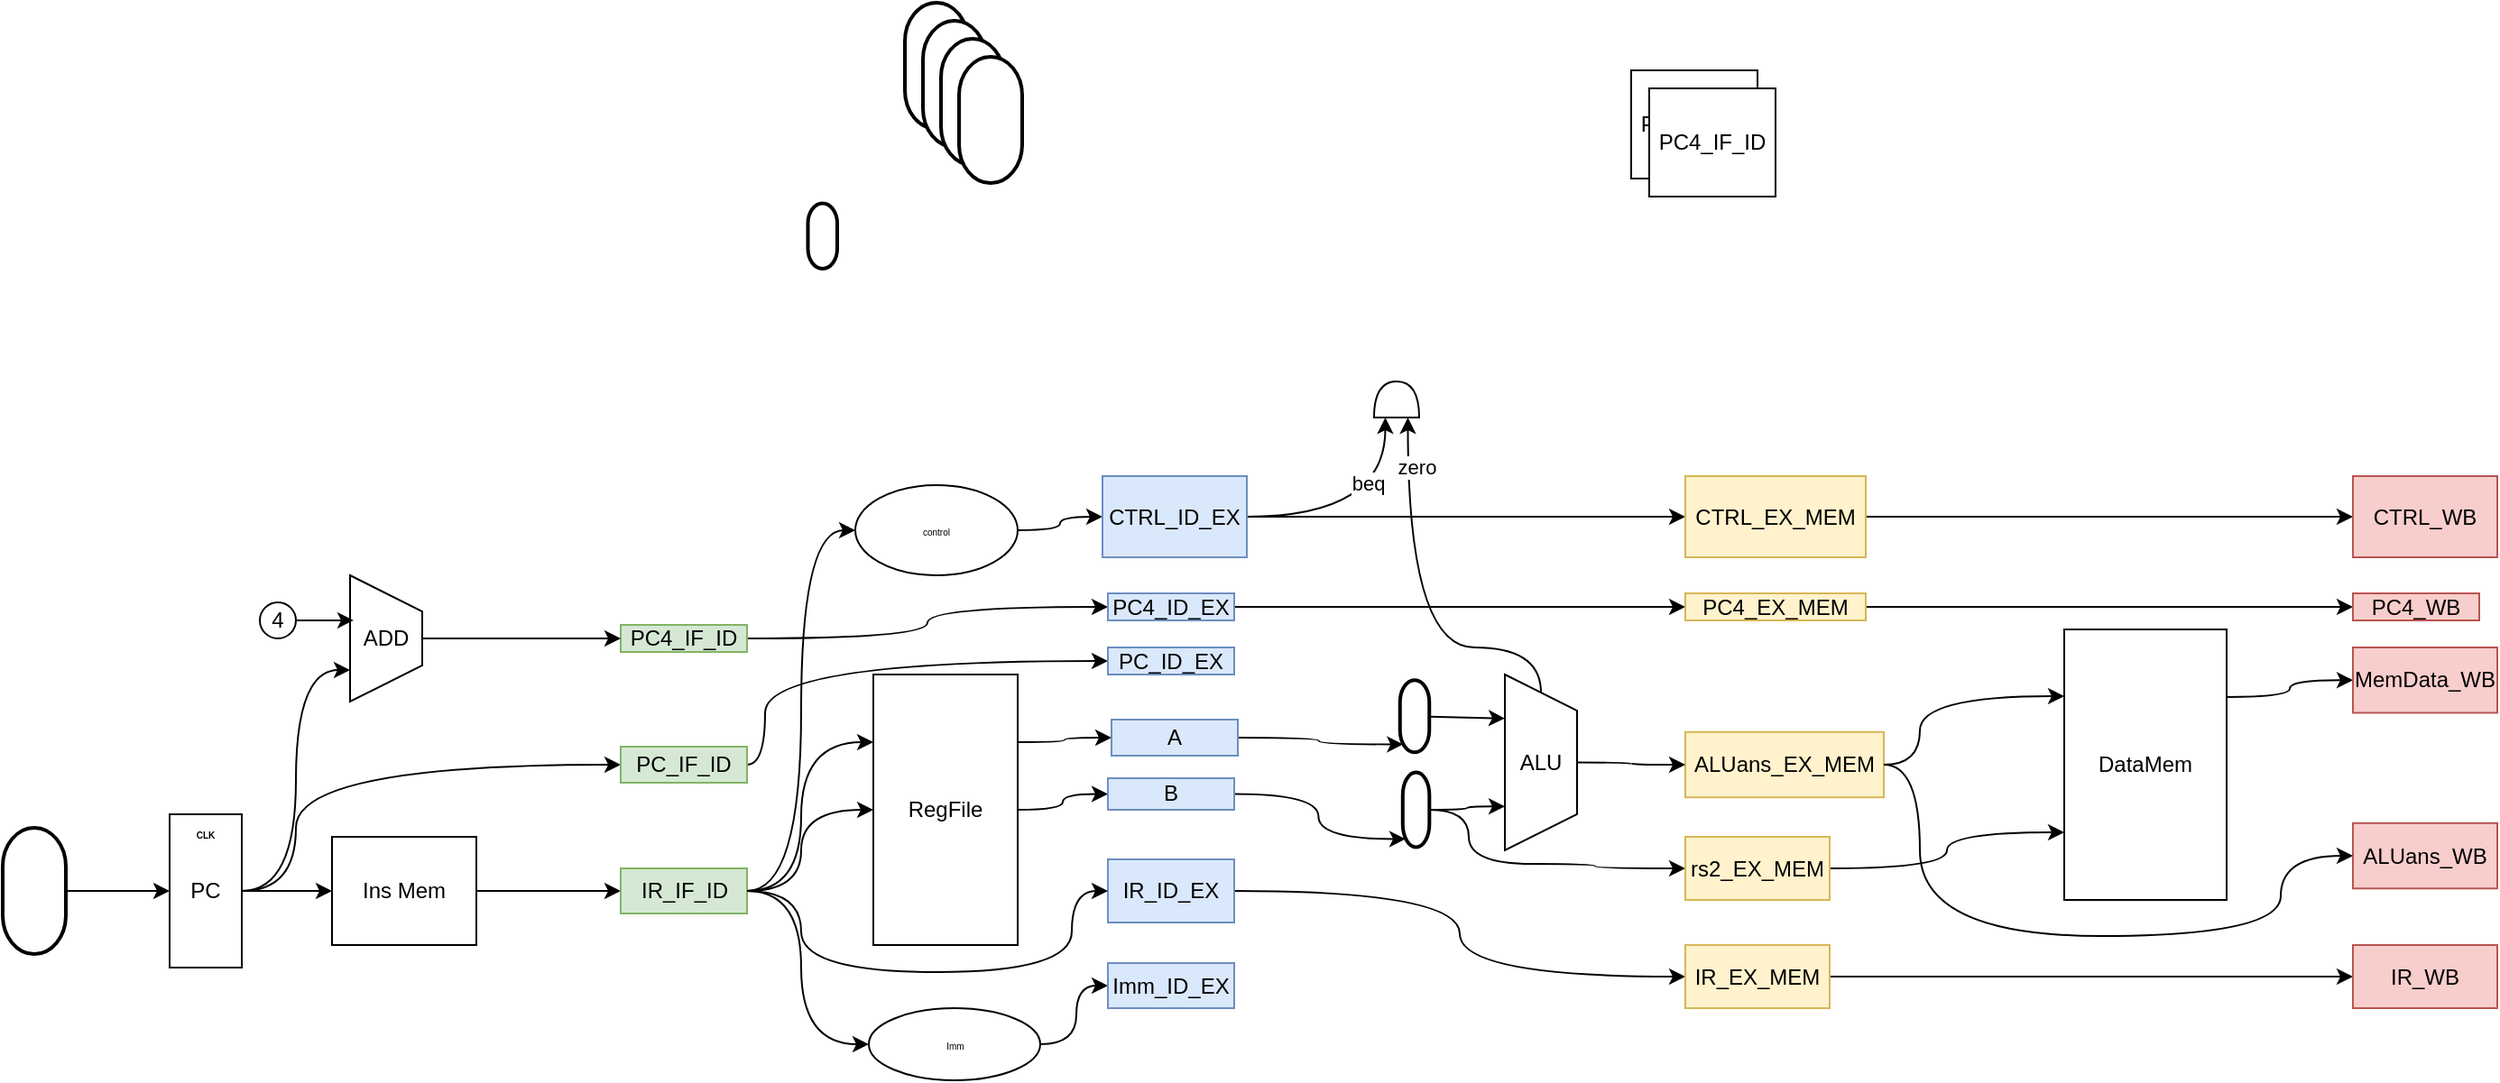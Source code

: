 <mxfile version="14.6.13" type="github">
  <diagram id="iIHYUd3_f0RwSLK5Qi1C" name="Page-1">
    <mxGraphModel dx="865" dy="457" grid="1" gridSize="10" guides="1" tooltips="1" connect="1" arrows="1" fold="1" page="1" pageScale="1" pageWidth="1654" pageHeight="2336" math="0" shadow="0">
      <root>
        <mxCell id="0" />
        <mxCell id="1" parent="0" />
        <mxCell id="OzW8gkyC8wNDTE9PfF5A-3" style="edgeStyle=orthogonalEdgeStyle;orthogonalLoop=1;jettySize=auto;html=1;exitX=1;exitY=0.5;exitDx=0;exitDy=0;entryX=0;entryY=0.5;entryDx=0;entryDy=0;curved=1;" edge="1" parent="1" source="OzW8gkyC8wNDTE9PfF5A-1" target="OzW8gkyC8wNDTE9PfF5A-2">
          <mxGeometry relative="1" as="geometry" />
        </mxCell>
        <mxCell id="OzW8gkyC8wNDTE9PfF5A-16" style="edgeStyle=orthogonalEdgeStyle;orthogonalLoop=1;jettySize=auto;html=1;exitX=1;exitY=0.5;exitDx=0;exitDy=0;entryX=0;entryY=0.5;entryDx=0;entryDy=0;curved=1;" edge="1" parent="1" source="OzW8gkyC8wNDTE9PfF5A-1" target="OzW8gkyC8wNDTE9PfF5A-12">
          <mxGeometry relative="1" as="geometry">
            <Array as="points">
              <mxPoint x="300" y="635" />
              <mxPoint x="300" y="565" />
            </Array>
          </mxGeometry>
        </mxCell>
        <mxCell id="OzW8gkyC8wNDTE9PfF5A-19" style="edgeStyle=orthogonalEdgeStyle;orthogonalLoop=1;jettySize=auto;html=1;exitX=1;exitY=0.5;exitDx=0;exitDy=0;entryX=0.75;entryY=1;entryDx=0;entryDy=0;curved=1;" edge="1" parent="1" source="OzW8gkyC8wNDTE9PfF5A-1" target="OzW8gkyC8wNDTE9PfF5A-17">
          <mxGeometry relative="1" as="geometry" />
        </mxCell>
        <mxCell id="OzW8gkyC8wNDTE9PfF5A-1" value="PC" style="whiteSpace=wrap;html=1;" vertex="1" parent="1">
          <mxGeometry x="230" y="592.5" width="40" height="85" as="geometry" />
        </mxCell>
        <mxCell id="OzW8gkyC8wNDTE9PfF5A-15" style="edgeStyle=orthogonalEdgeStyle;orthogonalLoop=1;jettySize=auto;html=1;exitX=1;exitY=0.5;exitDx=0;exitDy=0;entryX=0;entryY=0.5;entryDx=0;entryDy=0;curved=1;" edge="1" parent="1" source="OzW8gkyC8wNDTE9PfF5A-2" target="OzW8gkyC8wNDTE9PfF5A-11">
          <mxGeometry relative="1" as="geometry" />
        </mxCell>
        <mxCell id="OzW8gkyC8wNDTE9PfF5A-2" value="Ins Mem" style="whiteSpace=wrap;html=1;" vertex="1" parent="1">
          <mxGeometry x="320" y="605" width="80" height="60" as="geometry" />
        </mxCell>
        <mxCell id="OzW8gkyC8wNDTE9PfF5A-73" style="edgeStyle=orthogonalEdgeStyle;orthogonalLoop=1;jettySize=auto;html=1;entryX=0;entryY=0.5;entryDx=0;entryDy=0;fontSize=5;curved=1;" edge="1" parent="1" source="OzW8gkyC8wNDTE9PfF5A-12" target="OzW8gkyC8wNDTE9PfF5A-71">
          <mxGeometry relative="1" as="geometry">
            <Array as="points">
              <mxPoint x="560" y="565" />
              <mxPoint x="560" y="508" />
            </Array>
          </mxGeometry>
        </mxCell>
        <mxCell id="OzW8gkyC8wNDTE9PfF5A-12" value="PC_IF_ID" style="whiteSpace=wrap;html=1;labelBackgroundColor=none;labelBorderColor=none;fillColor=#d5e8d4;strokeColor=#82b366;" vertex="1" parent="1">
          <mxGeometry x="480" y="555" width="70" height="20" as="geometry" />
        </mxCell>
        <mxCell id="OzW8gkyC8wNDTE9PfF5A-74" style="edgeStyle=orthogonalEdgeStyle;orthogonalLoop=1;jettySize=auto;html=1;exitX=1;exitY=0.5;exitDx=0;exitDy=0;entryX=0;entryY=0.5;entryDx=0;entryDy=0;fontSize=5;curved=1;" edge="1" parent="1" source="OzW8gkyC8wNDTE9PfF5A-13" target="OzW8gkyC8wNDTE9PfF5A-70">
          <mxGeometry relative="1" as="geometry" />
        </mxCell>
        <mxCell id="OzW8gkyC8wNDTE9PfF5A-13" value="PC4_IF_ID" style="whiteSpace=wrap;html=1;labelBackgroundColor=none;labelBorderColor=none;fillColor=#d5e8d4;strokeColor=#82b366;" vertex="1" parent="1">
          <mxGeometry x="480" y="487.5" width="70" height="15" as="geometry" />
        </mxCell>
        <mxCell id="OzW8gkyC8wNDTE9PfF5A-18" style="edgeStyle=orthogonalEdgeStyle;orthogonalLoop=1;jettySize=auto;html=1;entryX=0;entryY=0.5;entryDx=0;entryDy=0;curved=1;" edge="1" parent="1" source="OzW8gkyC8wNDTE9PfF5A-17" target="OzW8gkyC8wNDTE9PfF5A-13">
          <mxGeometry relative="1" as="geometry" />
        </mxCell>
        <mxCell id="OzW8gkyC8wNDTE9PfF5A-17" value="ADD" style="shape=trapezoid;perimeter=trapezoidPerimeter;whiteSpace=wrap;html=1;fixedSize=1;direction=south;" vertex="1" parent="1">
          <mxGeometry x="330" y="460" width="40" height="70" as="geometry" />
        </mxCell>
        <mxCell id="OzW8gkyC8wNDTE9PfF5A-25" style="edgeStyle=orthogonalEdgeStyle;orthogonalLoop=1;jettySize=auto;html=1;entryX=0.357;entryY=0.95;entryDx=0;entryDy=0;entryPerimeter=0;curved=1;" edge="1" parent="1" source="OzW8gkyC8wNDTE9PfF5A-22" target="OzW8gkyC8wNDTE9PfF5A-17">
          <mxGeometry relative="1" as="geometry" />
        </mxCell>
        <mxCell id="OzW8gkyC8wNDTE9PfF5A-22" value="4" style="ellipse;whiteSpace=wrap;html=1;aspect=fixed;" vertex="1" parent="1">
          <mxGeometry x="280" y="475" width="20" height="20" as="geometry" />
        </mxCell>
        <mxCell id="OzW8gkyC8wNDTE9PfF5A-36" style="edgeStyle=orthogonalEdgeStyle;orthogonalLoop=1;jettySize=auto;html=1;exitX=0.5;exitY=0;exitDx=0;exitDy=0;exitPerimeter=0;curved=1;" edge="1" parent="1" source="OzW8gkyC8wNDTE9PfF5A-27" target="OzW8gkyC8wNDTE9PfF5A-1">
          <mxGeometry relative="1" as="geometry" />
        </mxCell>
        <mxCell id="OzW8gkyC8wNDTE9PfF5A-27" value="" style="strokeWidth=2;html=1;shape=mxgraph.flowchart.terminator;whiteSpace=wrap;rotation=90;" vertex="1" parent="1">
          <mxGeometry x="120" y="617.5" width="70" height="35" as="geometry" />
        </mxCell>
        <mxCell id="OzW8gkyC8wNDTE9PfF5A-28" value="" style="strokeWidth=2;html=1;shape=mxgraph.flowchart.terminator;whiteSpace=wrap;rotation=90;" vertex="1" parent="1">
          <mxGeometry x="620" y="160" width="70" height="35" as="geometry" />
        </mxCell>
        <mxCell id="OzW8gkyC8wNDTE9PfF5A-32" value="" style="strokeWidth=2;html=1;shape=mxgraph.flowchart.terminator;whiteSpace=wrap;rotation=90;" vertex="1" parent="1">
          <mxGeometry x="630" y="170" width="70" height="35" as="geometry" />
        </mxCell>
        <mxCell id="OzW8gkyC8wNDTE9PfF5A-33" value="" style="strokeWidth=2;html=1;shape=mxgraph.flowchart.terminator;whiteSpace=wrap;rotation=90;" vertex="1" parent="1">
          <mxGeometry x="640" y="180" width="70" height="35" as="geometry" />
        </mxCell>
        <mxCell id="OzW8gkyC8wNDTE9PfF5A-34" value="" style="strokeWidth=2;html=1;shape=mxgraph.flowchart.terminator;whiteSpace=wrap;rotation=90;" vertex="1" parent="1">
          <mxGeometry x="650" y="190" width="70" height="35" as="geometry" />
        </mxCell>
        <mxCell id="OzW8gkyC8wNDTE9PfF5A-35" value="" style="strokeWidth=2;html=1;shape=mxgraph.flowchart.terminator;whiteSpace=wrap;rotation=90;" vertex="1" parent="1">
          <mxGeometry x="573.75" y="263.75" width="36.25" height="16.25" as="geometry" />
        </mxCell>
        <mxCell id="OzW8gkyC8wNDTE9PfF5A-68" style="edgeStyle=orthogonalEdgeStyle;orthogonalLoop=1;jettySize=auto;html=1;exitX=1;exitY=0.25;exitDx=0;exitDy=0;entryX=0;entryY=0.5;entryDx=0;entryDy=0;fontSize=5;curved=1;" edge="1" parent="1" source="OzW8gkyC8wNDTE9PfF5A-41" target="OzW8gkyC8wNDTE9PfF5A-66">
          <mxGeometry relative="1" as="geometry" />
        </mxCell>
        <mxCell id="OzW8gkyC8wNDTE9PfF5A-69" style="edgeStyle=orthogonalEdgeStyle;orthogonalLoop=1;jettySize=auto;html=1;exitX=1;exitY=0.5;exitDx=0;exitDy=0;fontSize=5;curved=1;" edge="1" parent="1" source="OzW8gkyC8wNDTE9PfF5A-41" target="OzW8gkyC8wNDTE9PfF5A-65">
          <mxGeometry relative="1" as="geometry" />
        </mxCell>
        <mxCell id="OzW8gkyC8wNDTE9PfF5A-41" value="RegFile" style="whiteSpace=wrap;html=1;" vertex="1" parent="1">
          <mxGeometry x="620" y="515" width="80" height="150" as="geometry" />
        </mxCell>
        <mxCell id="OzW8gkyC8wNDTE9PfF5A-44" value="" style="whiteSpace=wrap;html=1;labelBackgroundColor=none;labelBorderColor=none;fillColor=#d5e8d4;strokeColor=#82b366;" vertex="1" connectable="0" parent="1">
          <mxGeometry x="480" y="622.5" width="70" height="25" as="geometry" />
        </mxCell>
        <mxCell id="OzW8gkyC8wNDTE9PfF5A-11" value="IR_IF_ID" style="html=1;fillColor=#d5e8d4;strokeColor=#82b366;" vertex="1" parent="OzW8gkyC8wNDTE9PfF5A-44">
          <mxGeometry width="70" height="25" as="geometry" />
        </mxCell>
        <mxCell id="OzW8gkyC8wNDTE9PfF5A-49" value="&lt;b&gt;CLK&lt;/b&gt;" style="text;html=1;strokeColor=none;fillColor=none;align=center;verticalAlign=middle;whiteSpace=wrap;fontSize=5;" vertex="1" parent="1">
          <mxGeometry x="230" y="592.5" width="40" height="20" as="geometry" />
        </mxCell>
        <mxCell id="OzW8gkyC8wNDTE9PfF5A-51" style="edgeStyle=orthogonalEdgeStyle;orthogonalLoop=1;jettySize=auto;html=1;entryX=0;entryY=0.25;entryDx=0;entryDy=0;fontSize=5;curved=1;" edge="1" parent="1" source="OzW8gkyC8wNDTE9PfF5A-11" target="OzW8gkyC8wNDTE9PfF5A-41">
          <mxGeometry relative="1" as="geometry">
            <Array as="points">
              <mxPoint x="580" y="635" />
              <mxPoint x="580" y="553" />
            </Array>
          </mxGeometry>
        </mxCell>
        <mxCell id="OzW8gkyC8wNDTE9PfF5A-52" style="edgeStyle=orthogonalEdgeStyle;orthogonalLoop=1;jettySize=auto;html=1;fontSize=5;curved=1;" edge="1" parent="1" source="OzW8gkyC8wNDTE9PfF5A-11" target="OzW8gkyC8wNDTE9PfF5A-41">
          <mxGeometry relative="1" as="geometry">
            <Array as="points">
              <mxPoint x="580" y="635" />
              <mxPoint x="580" y="590" />
            </Array>
          </mxGeometry>
        </mxCell>
        <mxCell id="OzW8gkyC8wNDTE9PfF5A-75" style="edgeStyle=orthogonalEdgeStyle;orthogonalLoop=1;jettySize=auto;html=1;entryX=0;entryY=0.5;entryDx=0;entryDy=0;fontSize=5;curved=1;" edge="1" parent="1" source="OzW8gkyC8wNDTE9PfF5A-53" target="OzW8gkyC8wNDTE9PfF5A-64">
          <mxGeometry relative="1" as="geometry" />
        </mxCell>
        <mxCell id="OzW8gkyC8wNDTE9PfF5A-53" value="control" style="ellipse;whiteSpace=wrap;html=1;fontSize=5;" vertex="1" parent="1">
          <mxGeometry x="610" y="410" width="90" height="50" as="geometry" />
        </mxCell>
        <mxCell id="OzW8gkyC8wNDTE9PfF5A-54" style="edgeStyle=orthogonalEdgeStyle;orthogonalLoop=1;jettySize=auto;html=1;entryX=0;entryY=0.5;entryDx=0;entryDy=0;fontSize=5;curved=1;" edge="1" parent="1" source="OzW8gkyC8wNDTE9PfF5A-11" target="OzW8gkyC8wNDTE9PfF5A-53">
          <mxGeometry relative="1" as="geometry" />
        </mxCell>
        <mxCell id="OzW8gkyC8wNDTE9PfF5A-81" style="edgeStyle=orthogonalEdgeStyle;orthogonalLoop=1;jettySize=auto;html=1;entryX=0;entryY=0.5;entryDx=0;entryDy=0;fontSize=5;curved=1;" edge="1" parent="1" source="OzW8gkyC8wNDTE9PfF5A-55" target="OzW8gkyC8wNDTE9PfF5A-61">
          <mxGeometry relative="1" as="geometry" />
        </mxCell>
        <mxCell id="OzW8gkyC8wNDTE9PfF5A-55" value="Imm" style="ellipse;whiteSpace=wrap;html=1;fontSize=5;" vertex="1" parent="1">
          <mxGeometry x="617.5" y="700" width="95" height="40" as="geometry" />
        </mxCell>
        <mxCell id="OzW8gkyC8wNDTE9PfF5A-56" style="edgeStyle=orthogonalEdgeStyle;orthogonalLoop=1;jettySize=auto;html=1;entryX=0;entryY=0.5;entryDx=0;entryDy=0;fontSize=5;curved=1;" edge="1" parent="1" source="OzW8gkyC8wNDTE9PfF5A-11" target="OzW8gkyC8wNDTE9PfF5A-55">
          <mxGeometry relative="1" as="geometry">
            <Array as="points">
              <mxPoint x="580" y="635" />
              <mxPoint x="580" y="720" />
            </Array>
          </mxGeometry>
        </mxCell>
        <mxCell id="OzW8gkyC8wNDTE9PfF5A-57" value="PC4_IF_ID" style="whiteSpace=wrap;html=1;" vertex="1" parent="1">
          <mxGeometry x="1040" y="180" width="70" height="60" as="geometry" />
        </mxCell>
        <mxCell id="OzW8gkyC8wNDTE9PfF5A-59" value="PC4_IF_ID" style="whiteSpace=wrap;html=1;" vertex="1" parent="1">
          <mxGeometry x="1050" y="190" width="70" height="60" as="geometry" />
        </mxCell>
        <mxCell id="OzW8gkyC8wNDTE9PfF5A-115" style="edgeStyle=orthogonalEdgeStyle;orthogonalLoop=1;jettySize=auto;html=1;entryX=0;entryY=0.25;entryDx=0;entryDy=0;curved=1;" edge="1" parent="1" source="OzW8gkyC8wNDTE9PfF5A-60" target="OzW8gkyC8wNDTE9PfF5A-113">
          <mxGeometry relative="1" as="geometry">
            <Array as="points">
              <mxPoint x="1200" y="565" />
              <mxPoint x="1200" y="527" />
              <mxPoint x="1280" y="527" />
            </Array>
          </mxGeometry>
        </mxCell>
        <mxCell id="OzW8gkyC8wNDTE9PfF5A-60" value="ALUans_EX_MEM" style="whiteSpace=wrap;html=1;fillColor=#fff2cc;strokeColor=#d6b656;" vertex="1" parent="1">
          <mxGeometry x="1070" y="546.87" width="110" height="36.25" as="geometry" />
        </mxCell>
        <mxCell id="OzW8gkyC8wNDTE9PfF5A-61" value="Imm_ID_EX" style="whiteSpace=wrap;html=1;fillColor=#dae8fc;strokeColor=#6c8ebf;" vertex="1" parent="1">
          <mxGeometry x="750" y="675" width="70" height="25" as="geometry" />
        </mxCell>
        <mxCell id="OzW8gkyC8wNDTE9PfF5A-100" style="edgeStyle=orthogonalEdgeStyle;orthogonalLoop=1;jettySize=auto;html=1;entryX=0;entryY=0.5;entryDx=0;entryDy=0;fontSize=5;curved=1;" edge="1" parent="1" source="OzW8gkyC8wNDTE9PfF5A-63" target="OzW8gkyC8wNDTE9PfF5A-99">
          <mxGeometry relative="1" as="geometry" />
        </mxCell>
        <mxCell id="OzW8gkyC8wNDTE9PfF5A-63" value="IR_ID_EX" style="whiteSpace=wrap;html=1;fillColor=#dae8fc;strokeColor=#6c8ebf;" vertex="1" parent="1">
          <mxGeometry x="750" y="617.5" width="70" height="35" as="geometry" />
        </mxCell>
        <mxCell id="OzW8gkyC8wNDTE9PfF5A-107" style="edgeStyle=orthogonalEdgeStyle;orthogonalLoop=1;jettySize=auto;html=1;entryX=0;entryY=0.5;entryDx=0;entryDy=0;fontSize=5;curved=1;" edge="1" parent="1" source="OzW8gkyC8wNDTE9PfF5A-64" target="OzW8gkyC8wNDTE9PfF5A-106">
          <mxGeometry relative="1" as="geometry" />
        </mxCell>
        <mxCell id="OzW8gkyC8wNDTE9PfF5A-132" style="edgeStyle=orthogonalEdgeStyle;rounded=0;orthogonalLoop=1;jettySize=auto;html=1;entryX=0;entryY=0.25;entryDx=0;entryDy=0;entryPerimeter=0;curved=1;" edge="1" parent="1" source="OzW8gkyC8wNDTE9PfF5A-64" target="OzW8gkyC8wNDTE9PfF5A-131">
          <mxGeometry relative="1" as="geometry" />
        </mxCell>
        <mxCell id="OzW8gkyC8wNDTE9PfF5A-134" value="beq" style="edgeLabel;html=1;align=center;verticalAlign=middle;resizable=0;points=[];" vertex="1" connectable="0" parent="OzW8gkyC8wNDTE9PfF5A-132">
          <mxGeometry x="0.459" y="10" relative="1" as="geometry">
            <mxPoint as="offset" />
          </mxGeometry>
        </mxCell>
        <mxCell id="OzW8gkyC8wNDTE9PfF5A-64" value="CTRL_ID_EX" style="whiteSpace=wrap;html=1;fillColor=#dae8fc;strokeColor=#6c8ebf;" vertex="1" parent="1">
          <mxGeometry x="747" y="405" width="80" height="45" as="geometry" />
        </mxCell>
        <mxCell id="OzW8gkyC8wNDTE9PfF5A-97" style="edgeStyle=orthogonalEdgeStyle;orthogonalLoop=1;jettySize=auto;html=1;entryX=0.89;entryY=0.89;entryDx=0;entryDy=0;entryPerimeter=0;fontSize=5;curved=1;" edge="1" parent="1" source="OzW8gkyC8wNDTE9PfF5A-65" target="OzW8gkyC8wNDTE9PfF5A-90">
          <mxGeometry relative="1" as="geometry" />
        </mxCell>
        <mxCell id="OzW8gkyC8wNDTE9PfF5A-65" value="B" style="whiteSpace=wrap;html=1;fillColor=#dae8fc;strokeColor=#6c8ebf;" vertex="1" parent="1">
          <mxGeometry x="750" y="572.5" width="70" height="17.5" as="geometry" />
        </mxCell>
        <mxCell id="OzW8gkyC8wNDTE9PfF5A-96" style="edgeStyle=orthogonalEdgeStyle;orthogonalLoop=1;jettySize=auto;html=1;entryX=0.89;entryY=0.89;entryDx=0;entryDy=0;entryPerimeter=0;fontSize=5;curved=1;" edge="1" parent="1" source="OzW8gkyC8wNDTE9PfF5A-66" target="OzW8gkyC8wNDTE9PfF5A-84">
          <mxGeometry relative="1" as="geometry" />
        </mxCell>
        <mxCell id="OzW8gkyC8wNDTE9PfF5A-66" value="A" style="whiteSpace=wrap;html=1;fillColor=#dae8fc;strokeColor=#6c8ebf;" vertex="1" parent="1">
          <mxGeometry x="752" y="540" width="70" height="20" as="geometry" />
        </mxCell>
        <mxCell id="OzW8gkyC8wNDTE9PfF5A-105" style="edgeStyle=orthogonalEdgeStyle;orthogonalLoop=1;jettySize=auto;html=1;entryX=0;entryY=0.5;entryDx=0;entryDy=0;fontSize=5;curved=1;" edge="1" parent="1" source="OzW8gkyC8wNDTE9PfF5A-70" target="OzW8gkyC8wNDTE9PfF5A-104">
          <mxGeometry relative="1" as="geometry" />
        </mxCell>
        <mxCell id="OzW8gkyC8wNDTE9PfF5A-70" value="PC4_ID_EX" style="whiteSpace=wrap;html=1;fillColor=#dae8fc;strokeColor=#6c8ebf;" vertex="1" parent="1">
          <mxGeometry x="750" y="470" width="70" height="15" as="geometry" />
        </mxCell>
        <mxCell id="OzW8gkyC8wNDTE9PfF5A-71" value="PC_ID_EX" style="whiteSpace=wrap;html=1;fillColor=#dae8fc;strokeColor=#6c8ebf;" vertex="1" parent="1">
          <mxGeometry x="750" y="500" width="70" height="15" as="geometry" />
        </mxCell>
        <mxCell id="OzW8gkyC8wNDTE9PfF5A-77" style="edgeStyle=orthogonalEdgeStyle;orthogonalLoop=1;jettySize=auto;html=1;entryX=0;entryY=0.5;entryDx=0;entryDy=0;fontSize=5;curved=1;" edge="1" parent="1" source="OzW8gkyC8wNDTE9PfF5A-11" target="OzW8gkyC8wNDTE9PfF5A-63">
          <mxGeometry relative="1" as="geometry">
            <Array as="points">
              <mxPoint x="580" y="635" />
              <mxPoint x="580" y="680" />
              <mxPoint x="730" y="680" />
              <mxPoint x="730" y="635" />
            </Array>
          </mxGeometry>
        </mxCell>
        <mxCell id="OzW8gkyC8wNDTE9PfF5A-98" style="edgeStyle=orthogonalEdgeStyle;orthogonalLoop=1;jettySize=auto;html=1;entryX=0;entryY=0.5;entryDx=0;entryDy=0;fontSize=5;curved=1;" edge="1" parent="1" source="OzW8gkyC8wNDTE9PfF5A-82" target="OzW8gkyC8wNDTE9PfF5A-60">
          <mxGeometry relative="1" as="geometry" />
        </mxCell>
        <mxCell id="OzW8gkyC8wNDTE9PfF5A-133" style="edgeStyle=orthogonalEdgeStyle;curved=1;rounded=0;orthogonalLoop=1;jettySize=auto;html=1;exitX=0;exitY=0.5;exitDx=0;exitDy=0;entryX=0;entryY=0.75;entryDx=0;entryDy=0;entryPerimeter=0;" edge="1" parent="1" source="OzW8gkyC8wNDTE9PfF5A-82" target="OzW8gkyC8wNDTE9PfF5A-131">
          <mxGeometry relative="1" as="geometry">
            <Array as="points">
              <mxPoint x="990" y="500" />
              <mxPoint x="916" y="500" />
            </Array>
          </mxGeometry>
        </mxCell>
        <mxCell id="OzW8gkyC8wNDTE9PfF5A-135" value="zero" style="edgeLabel;html=1;align=center;verticalAlign=middle;resizable=0;points=[];" vertex="1" connectable="0" parent="OzW8gkyC8wNDTE9PfF5A-133">
          <mxGeometry x="0.596" y="-2" relative="1" as="geometry">
            <mxPoint x="2" y="-18" as="offset" />
          </mxGeometry>
        </mxCell>
        <mxCell id="OzW8gkyC8wNDTE9PfF5A-82" value="ALU" style="shape=trapezoid;perimeter=trapezoidPerimeter;whiteSpace=wrap;html=1;fixedSize=1;direction=south;" vertex="1" parent="1">
          <mxGeometry x="970" y="515" width="40" height="97.5" as="geometry" />
        </mxCell>
        <mxCell id="OzW8gkyC8wNDTE9PfF5A-88" style="edgeStyle=orthogonalEdgeStyle;orthogonalLoop=1;jettySize=auto;html=1;entryX=0.25;entryY=1;entryDx=0;entryDy=0;fontSize=5;curved=1;" edge="1" parent="1" source="OzW8gkyC8wNDTE9PfF5A-84" target="OzW8gkyC8wNDTE9PfF5A-82">
          <mxGeometry relative="1" as="geometry">
            <Array as="points">
              <mxPoint x="940" y="539" />
            </Array>
          </mxGeometry>
        </mxCell>
        <mxCell id="OzW8gkyC8wNDTE9PfF5A-84" value="" style="strokeWidth=2;html=1;shape=mxgraph.flowchart.terminator;whiteSpace=wrap;rotation=90;" vertex="1" parent="1">
          <mxGeometry x="900" y="530" width="40" height="16.25" as="geometry" />
        </mxCell>
        <mxCell id="OzW8gkyC8wNDTE9PfF5A-92" style="edgeStyle=orthogonalEdgeStyle;orthogonalLoop=1;jettySize=auto;html=1;entryX=0.75;entryY=1;entryDx=0;entryDy=0;fontSize=5;curved=1;" edge="1" parent="1" source="OzW8gkyC8wNDTE9PfF5A-90" target="OzW8gkyC8wNDTE9PfF5A-82">
          <mxGeometry relative="1" as="geometry" />
        </mxCell>
        <mxCell id="OzW8gkyC8wNDTE9PfF5A-103" style="edgeStyle=orthogonalEdgeStyle;orthogonalLoop=1;jettySize=auto;html=1;entryX=0;entryY=0.5;entryDx=0;entryDy=0;fontSize=5;curved=1;" edge="1" parent="1" source="OzW8gkyC8wNDTE9PfF5A-90" target="OzW8gkyC8wNDTE9PfF5A-102">
          <mxGeometry relative="1" as="geometry">
            <Array as="points">
              <mxPoint x="950" y="590" />
              <mxPoint x="950" y="620" />
              <mxPoint x="1020" y="620" />
              <mxPoint x="1020" y="623" />
            </Array>
          </mxGeometry>
        </mxCell>
        <mxCell id="OzW8gkyC8wNDTE9PfF5A-90" value="" style="strokeWidth=2;html=1;shape=mxgraph.flowchart.terminator;whiteSpace=wrap;rotation=90;" vertex="1" parent="1">
          <mxGeometry x="900" y="582.61" width="41.57" height="14.77" as="geometry" />
        </mxCell>
        <mxCell id="OzW8gkyC8wNDTE9PfF5A-126" style="edgeStyle=orthogonalEdgeStyle;orthogonalLoop=1;jettySize=auto;html=1;entryX=0;entryY=0.5;entryDx=0;entryDy=0;curved=1;" edge="1" parent="1" source="OzW8gkyC8wNDTE9PfF5A-99" target="OzW8gkyC8wNDTE9PfF5A-118">
          <mxGeometry relative="1" as="geometry" />
        </mxCell>
        <mxCell id="OzW8gkyC8wNDTE9PfF5A-99" value="IR_EX_MEM" style="whiteSpace=wrap;html=1;fillColor=#fff2cc;strokeColor=#d6b656;" vertex="1" parent="1">
          <mxGeometry x="1070" y="665" width="80" height="35" as="geometry" />
        </mxCell>
        <mxCell id="OzW8gkyC8wNDTE9PfF5A-117" style="edgeStyle=orthogonalEdgeStyle;orthogonalLoop=1;jettySize=auto;html=1;entryX=0;entryY=0.75;entryDx=0;entryDy=0;curved=1;" edge="1" parent="1" source="OzW8gkyC8wNDTE9PfF5A-102" target="OzW8gkyC8wNDTE9PfF5A-113">
          <mxGeometry relative="1" as="geometry" />
        </mxCell>
        <mxCell id="OzW8gkyC8wNDTE9PfF5A-102" value="rs2_EX_MEM" style="whiteSpace=wrap;html=1;fillColor=#fff2cc;strokeColor=#d6b656;" vertex="1" parent="1">
          <mxGeometry x="1070" y="605" width="80" height="35" as="geometry" />
        </mxCell>
        <mxCell id="OzW8gkyC8wNDTE9PfF5A-124" style="edgeStyle=orthogonalEdgeStyle;orthogonalLoop=1;jettySize=auto;html=1;entryX=0;entryY=0.5;entryDx=0;entryDy=0;curved=1;" edge="1" parent="1" source="OzW8gkyC8wNDTE9PfF5A-104" target="OzW8gkyC8wNDTE9PfF5A-121">
          <mxGeometry relative="1" as="geometry" />
        </mxCell>
        <mxCell id="OzW8gkyC8wNDTE9PfF5A-104" value="PC4_EX_MEM" style="whiteSpace=wrap;html=1;fillColor=#fff2cc;strokeColor=#d6b656;" vertex="1" parent="1">
          <mxGeometry x="1070" y="470" width="100" height="15" as="geometry" />
        </mxCell>
        <mxCell id="OzW8gkyC8wNDTE9PfF5A-123" style="edgeStyle=orthogonalEdgeStyle;orthogonalLoop=1;jettySize=auto;html=1;entryX=0;entryY=0.5;entryDx=0;entryDy=0;curved=1;" edge="1" parent="1" source="OzW8gkyC8wNDTE9PfF5A-106" target="OzW8gkyC8wNDTE9PfF5A-122">
          <mxGeometry relative="1" as="geometry" />
        </mxCell>
        <mxCell id="OzW8gkyC8wNDTE9PfF5A-106" value="CTRL_EX_MEM" style="whiteSpace=wrap;html=1;fillColor=#fff2cc;strokeColor=#d6b656;" vertex="1" parent="1">
          <mxGeometry x="1070" y="405" width="100" height="45" as="geometry" />
        </mxCell>
        <mxCell id="OzW8gkyC8wNDTE9PfF5A-125" style="edgeStyle=orthogonalEdgeStyle;orthogonalLoop=1;jettySize=auto;html=1;exitX=1;exitY=0.25;exitDx=0;exitDy=0;entryX=0;entryY=0.5;entryDx=0;entryDy=0;curved=1;" edge="1" parent="1" source="OzW8gkyC8wNDTE9PfF5A-113" target="OzW8gkyC8wNDTE9PfF5A-120">
          <mxGeometry relative="1" as="geometry" />
        </mxCell>
        <mxCell id="OzW8gkyC8wNDTE9PfF5A-113" value="DataMem" style="whiteSpace=wrap;html=1;" vertex="1" parent="1">
          <mxGeometry x="1280" y="490" width="90" height="150" as="geometry" />
        </mxCell>
        <mxCell id="OzW8gkyC8wNDTE9PfF5A-118" value="IR_WB" style="whiteSpace=wrap;html=1;fillColor=#f8cecc;strokeColor=#b85450;" vertex="1" parent="1">
          <mxGeometry x="1440" y="665" width="80" height="35" as="geometry" />
        </mxCell>
        <mxCell id="OzW8gkyC8wNDTE9PfF5A-119" value="ALUans_WB" style="whiteSpace=wrap;html=1;fillColor=#f8cecc;strokeColor=#b85450;" vertex="1" parent="1">
          <mxGeometry x="1440" y="597.38" width="80" height="36.25" as="geometry" />
        </mxCell>
        <mxCell id="OzW8gkyC8wNDTE9PfF5A-120" value="MemData_WB" style="whiteSpace=wrap;html=1;fillColor=#f8cecc;strokeColor=#b85450;" vertex="1" parent="1">
          <mxGeometry x="1440" y="500" width="80" height="36.25" as="geometry" />
        </mxCell>
        <mxCell id="OzW8gkyC8wNDTE9PfF5A-121" value="PC4_WB" style="whiteSpace=wrap;html=1;fillColor=#f8cecc;strokeColor=#b85450;" vertex="1" parent="1">
          <mxGeometry x="1440" y="470" width="70" height="15" as="geometry" />
        </mxCell>
        <mxCell id="OzW8gkyC8wNDTE9PfF5A-122" value="CTRL_WB" style="whiteSpace=wrap;html=1;fillColor=#f8cecc;strokeColor=#b85450;" vertex="1" parent="1">
          <mxGeometry x="1440" y="405" width="80" height="45" as="geometry" />
        </mxCell>
        <mxCell id="OzW8gkyC8wNDTE9PfF5A-128" style="edgeStyle=orthogonalEdgeStyle;orthogonalLoop=1;jettySize=auto;html=1;entryX=0;entryY=0.5;entryDx=0;entryDy=0;curved=1;" edge="1" parent="1" source="OzW8gkyC8wNDTE9PfF5A-60" target="OzW8gkyC8wNDTE9PfF5A-119">
          <mxGeometry relative="1" as="geometry">
            <Array as="points">
              <mxPoint x="1200" y="565" />
              <mxPoint x="1200" y="660" />
              <mxPoint x="1400" y="660" />
              <mxPoint x="1400" y="616" />
            </Array>
          </mxGeometry>
        </mxCell>
        <mxCell id="OzW8gkyC8wNDTE9PfF5A-131" value="" style="shape=or;whiteSpace=wrap;html=1;rotation=-90;" vertex="1" parent="1">
          <mxGeometry x="900" y="350" width="20" height="25" as="geometry" />
        </mxCell>
      </root>
    </mxGraphModel>
  </diagram>
</mxfile>
